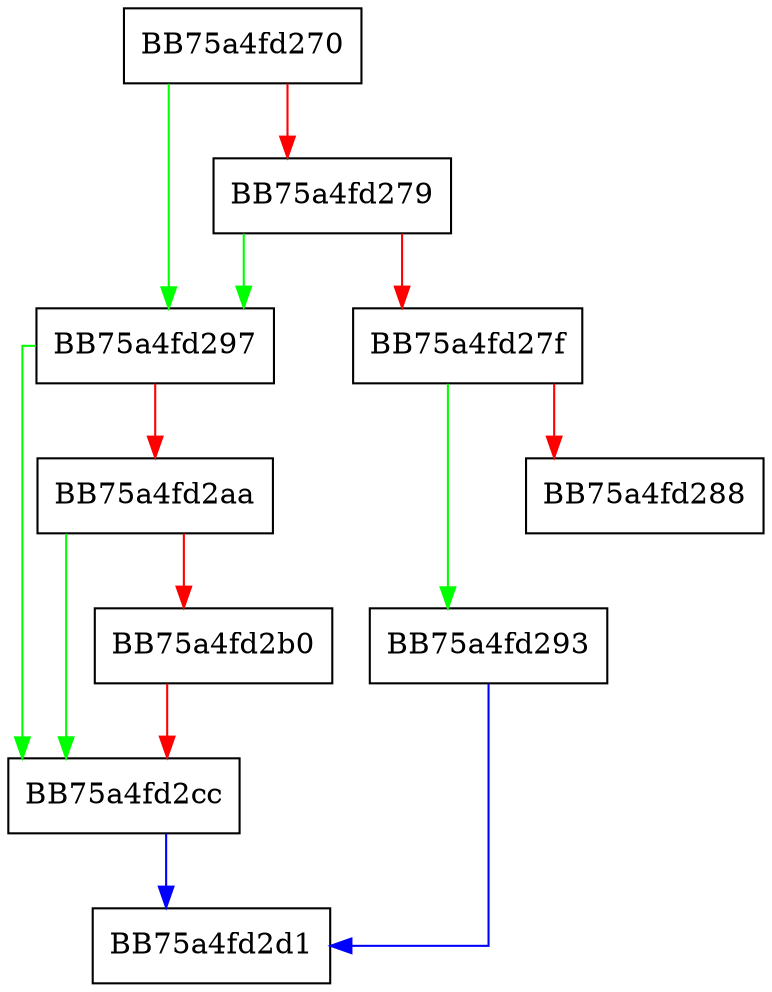 digraph DlpQueryJitPathExclusion {
  node [shape="box"];
  graph [splines=ortho];
  BB75a4fd270 -> BB75a4fd297 [color="green"];
  BB75a4fd270 -> BB75a4fd279 [color="red"];
  BB75a4fd279 -> BB75a4fd297 [color="green"];
  BB75a4fd279 -> BB75a4fd27f [color="red"];
  BB75a4fd27f -> BB75a4fd293 [color="green"];
  BB75a4fd27f -> BB75a4fd288 [color="red"];
  BB75a4fd293 -> BB75a4fd2d1 [color="blue"];
  BB75a4fd297 -> BB75a4fd2cc [color="green"];
  BB75a4fd297 -> BB75a4fd2aa [color="red"];
  BB75a4fd2aa -> BB75a4fd2cc [color="green"];
  BB75a4fd2aa -> BB75a4fd2b0 [color="red"];
  BB75a4fd2b0 -> BB75a4fd2cc [color="red"];
  BB75a4fd2cc -> BB75a4fd2d1 [color="blue"];
}